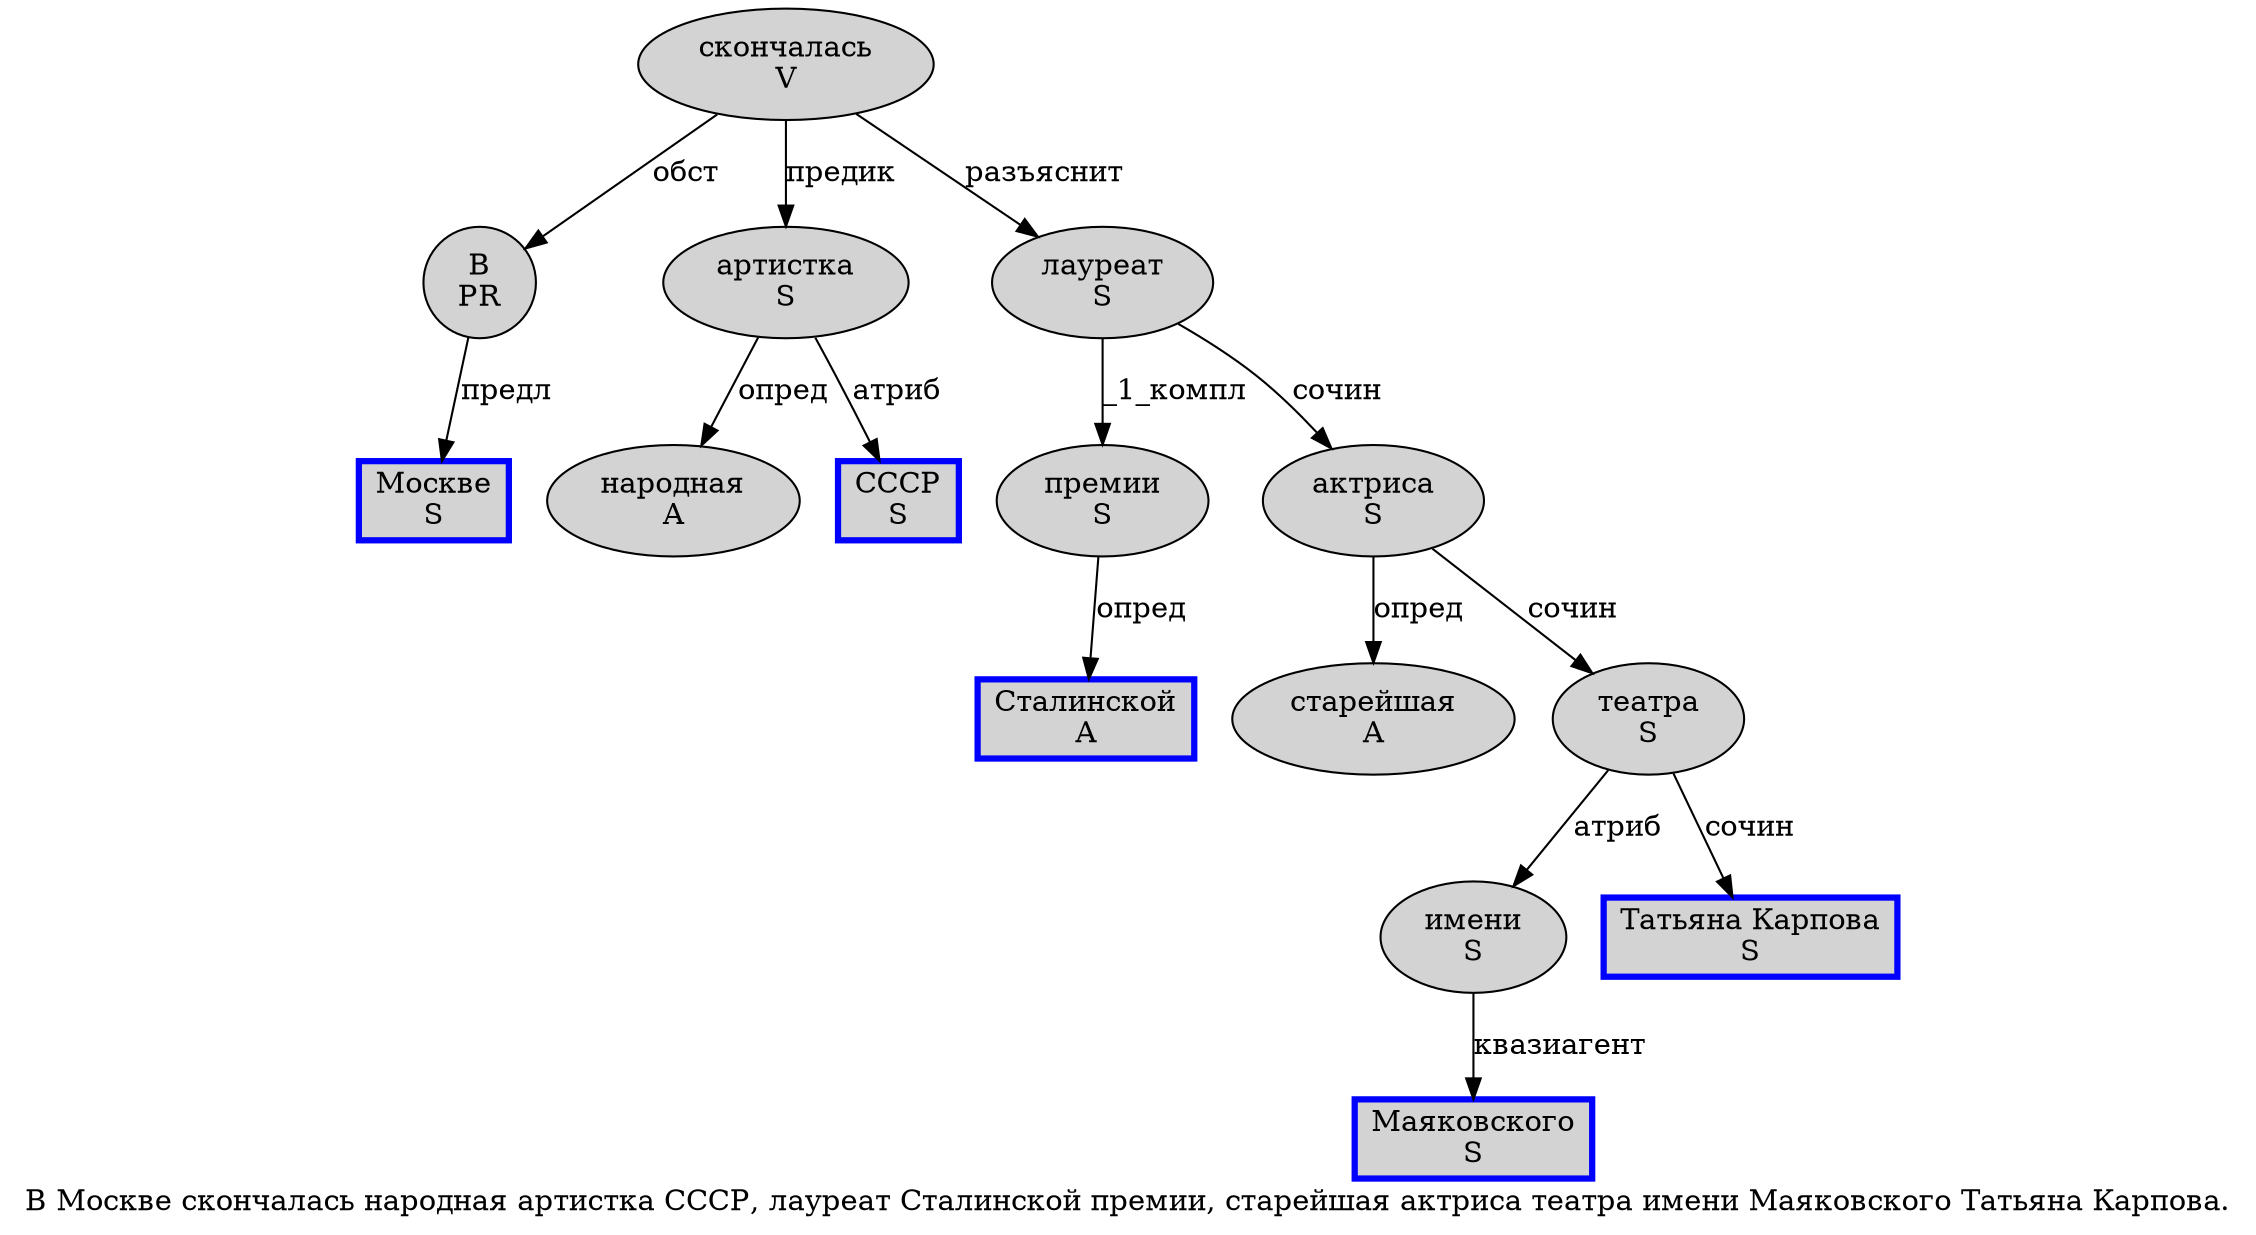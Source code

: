 digraph SENTENCE_52 {
	graph [label="В Москве скончалась народная артистка СССР, лауреат Сталинской премии, старейшая актриса театра имени Маяковского Татьяна Карпова."]
	node [style=filled]
		0 [label="В
PR" color="" fillcolor=lightgray penwidth=1 shape=ellipse]
		1 [label="Москве
S" color=blue fillcolor=lightgray penwidth=3 shape=box]
		2 [label="скончалась
V" color="" fillcolor=lightgray penwidth=1 shape=ellipse]
		3 [label="народная
A" color="" fillcolor=lightgray penwidth=1 shape=ellipse]
		4 [label="артистка
S" color="" fillcolor=lightgray penwidth=1 shape=ellipse]
		5 [label="СССР
S" color=blue fillcolor=lightgray penwidth=3 shape=box]
		7 [label="лауреат
S" color="" fillcolor=lightgray penwidth=1 shape=ellipse]
		8 [label="Сталинской
A" color=blue fillcolor=lightgray penwidth=3 shape=box]
		9 [label="премии
S" color="" fillcolor=lightgray penwidth=1 shape=ellipse]
		11 [label="старейшая
A" color="" fillcolor=lightgray penwidth=1 shape=ellipse]
		12 [label="актриса
S" color="" fillcolor=lightgray penwidth=1 shape=ellipse]
		13 [label="театра
S" color="" fillcolor=lightgray penwidth=1 shape=ellipse]
		14 [label="имени
S" color="" fillcolor=lightgray penwidth=1 shape=ellipse]
		15 [label="Маяковского
S" color=blue fillcolor=lightgray penwidth=3 shape=box]
		16 [label="Татьяна Карпова
S" color=blue fillcolor=lightgray penwidth=3 shape=box]
			9 -> 8 [label="опред"]
			2 -> 0 [label="обст"]
			2 -> 4 [label="предик"]
			2 -> 7 [label="разъяснит"]
			14 -> 15 [label="квазиагент"]
			13 -> 14 [label="атриб"]
			13 -> 16 [label="сочин"]
			0 -> 1 [label="предл"]
			7 -> 9 [label="_1_компл"]
			7 -> 12 [label="сочин"]
			12 -> 11 [label="опред"]
			12 -> 13 [label="сочин"]
			4 -> 3 [label="опред"]
			4 -> 5 [label="атриб"]
}